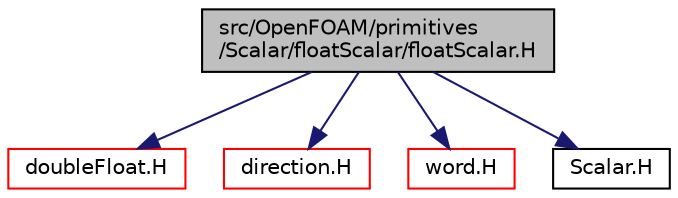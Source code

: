 digraph "src/OpenFOAM/primitives/Scalar/floatScalar/floatScalar.H"
{
  bgcolor="transparent";
  edge [fontname="Helvetica",fontsize="10",labelfontname="Helvetica",labelfontsize="10"];
  node [fontname="Helvetica",fontsize="10",shape=record];
  Node1 [label="src/OpenFOAM/primitives\l/Scalar/floatScalar/floatScalar.H",height=0.2,width=0.4,color="black", fillcolor="grey75", style="filled", fontcolor="black"];
  Node1 -> Node2 [color="midnightblue",fontsize="10",style="solid",fontname="Helvetica"];
  Node2 [label="doubleFloat.H",height=0.2,width=0.4,color="red",URL="$a08930.html"];
  Node1 -> Node3 [color="midnightblue",fontsize="10",style="solid",fontname="Helvetica"];
  Node3 [label="direction.H",height=0.2,width=0.4,color="red",URL="$a08824.html",tooltip="Direction is an integer type used to represent the Cartesian directions etc. Currently it is a typede..."];
  Node1 -> Node4 [color="midnightblue",fontsize="10",style="solid",fontname="Helvetica"];
  Node4 [label="word.H",height=0.2,width=0.4,color="red",URL="$a08985.html"];
  Node1 -> Node5 [color="midnightblue",fontsize="10",style="solid",fontname="Helvetica"];
  Node5 [label="Scalar.H",height=0.2,width=0.4,color="black",URL="$a08942.html"];
}
